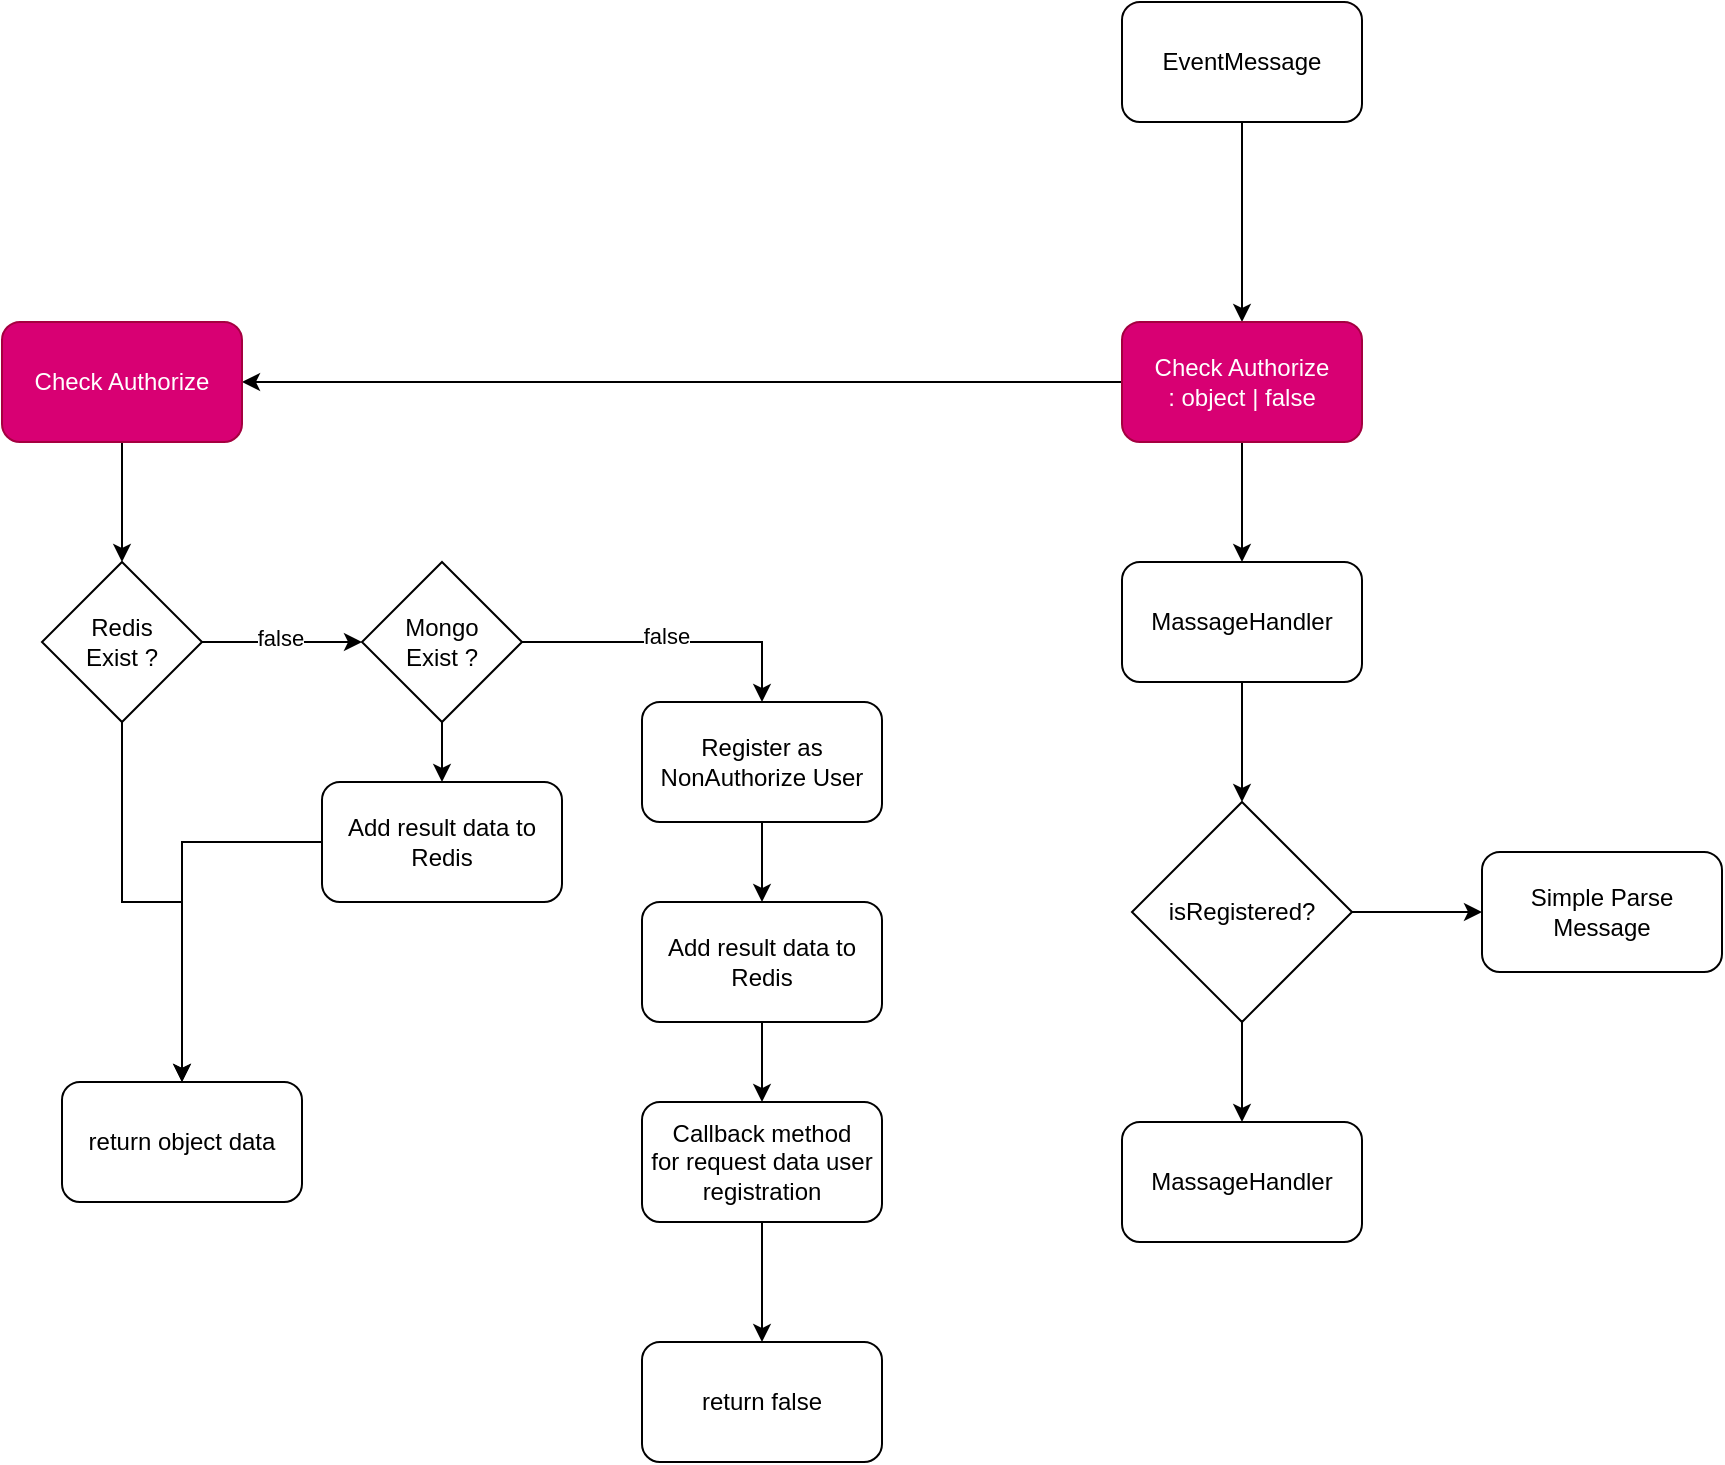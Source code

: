 <mxfile version="14.9.6" type="device"><diagram name="Page-1" id="c7558073-3199-34d8-9f00-42111426c3f3"><mxGraphModel dx="1589" dy="588" grid="1" gridSize="10" guides="1" tooltips="1" connect="1" arrows="1" fold="1" page="1" pageScale="1" pageWidth="826" pageHeight="1169" background="none" math="0" shadow="0"><root><mxCell id="0"/><mxCell id="1" parent="0"/><mxCell id="dHTWsSyQ4e-0byYx2Ip3-98" value="" style="edgeStyle=orthogonalEdgeStyle;rounded=0;orthogonalLoop=1;jettySize=auto;html=1;" edge="1" parent="1" source="dHTWsSyQ4e-0byYx2Ip3-96" target="dHTWsSyQ4e-0byYx2Ip3-97"><mxGeometry relative="1" as="geometry"/></mxCell><mxCell id="dHTWsSyQ4e-0byYx2Ip3-96" value="EventMessage" style="rounded=1;whiteSpace=wrap;html=1;" vertex="1" parent="1"><mxGeometry x="130" y="90" width="120" height="60" as="geometry"/></mxCell><mxCell id="dHTWsSyQ4e-0byYx2Ip3-123" style="edgeStyle=orthogonalEdgeStyle;rounded=0;orthogonalLoop=1;jettySize=auto;html=1;" edge="1" parent="1" source="dHTWsSyQ4e-0byYx2Ip3-97" target="dHTWsSyQ4e-0byYx2Ip3-99"><mxGeometry relative="1" as="geometry"/></mxCell><mxCell id="dHTWsSyQ4e-0byYx2Ip3-127" style="edgeStyle=orthogonalEdgeStyle;rounded=0;orthogonalLoop=1;jettySize=auto;html=1;entryX=0.5;entryY=0;entryDx=0;entryDy=0;" edge="1" parent="1" source="dHTWsSyQ4e-0byYx2Ip3-97" target="dHTWsSyQ4e-0byYx2Ip3-125"><mxGeometry relative="1" as="geometry"/></mxCell><mxCell id="dHTWsSyQ4e-0byYx2Ip3-97" value="Check Authorize&lt;br&gt;: object | false" style="rounded=1;whiteSpace=wrap;html=1;fillColor=#d80073;strokeColor=#A50040;fontColor=#ffffff;" vertex="1" parent="1"><mxGeometry x="130" y="250" width="120" height="60" as="geometry"/></mxCell><mxCell id="dHTWsSyQ4e-0byYx2Ip3-101" value="" style="edgeStyle=orthogonalEdgeStyle;rounded=0;orthogonalLoop=1;jettySize=auto;html=1;entryX=0.5;entryY=0;entryDx=0;entryDy=0;" edge="1" parent="1" source="dHTWsSyQ4e-0byYx2Ip3-99" target="dHTWsSyQ4e-0byYx2Ip3-102"><mxGeometry relative="1" as="geometry"/></mxCell><mxCell id="dHTWsSyQ4e-0byYx2Ip3-99" value="Check Authorize" style="rounded=1;whiteSpace=wrap;html=1;fillColor=#d80073;strokeColor=#A50040;fontColor=#ffffff;" vertex="1" parent="1"><mxGeometry x="-430" y="250" width="120" height="60" as="geometry"/></mxCell><mxCell id="dHTWsSyQ4e-0byYx2Ip3-109" value="" style="edgeStyle=orthogonalEdgeStyle;rounded=0;orthogonalLoop=1;jettySize=auto;html=1;" edge="1" parent="1" source="dHTWsSyQ4e-0byYx2Ip3-100" target="dHTWsSyQ4e-0byYx2Ip3-108"><mxGeometry relative="1" as="geometry"/></mxCell><mxCell id="dHTWsSyQ4e-0byYx2Ip3-100" value="Register as NonAuthorize User" style="rounded=1;whiteSpace=wrap;html=1;" vertex="1" parent="1"><mxGeometry x="-110" y="440" width="120" height="60" as="geometry"/></mxCell><mxCell id="dHTWsSyQ4e-0byYx2Ip3-105" value="" style="edgeStyle=orthogonalEdgeStyle;rounded=0;orthogonalLoop=1;jettySize=auto;html=1;" edge="1" parent="1" source="dHTWsSyQ4e-0byYx2Ip3-102" target="dHTWsSyQ4e-0byYx2Ip3-104"><mxGeometry relative="1" as="geometry"/></mxCell><mxCell id="dHTWsSyQ4e-0byYx2Ip3-106" value="false" style="edgeLabel;html=1;align=center;verticalAlign=middle;resizable=0;points=[];" vertex="1" connectable="0" parent="dHTWsSyQ4e-0byYx2Ip3-105"><mxGeometry x="-0.043" y="2" relative="1" as="geometry"><mxPoint as="offset"/></mxGeometry></mxCell><mxCell id="dHTWsSyQ4e-0byYx2Ip3-122" style="edgeStyle=orthogonalEdgeStyle;rounded=0;orthogonalLoop=1;jettySize=auto;html=1;" edge="1" parent="1" source="dHTWsSyQ4e-0byYx2Ip3-102" target="dHTWsSyQ4e-0byYx2Ip3-117"><mxGeometry relative="1" as="geometry"/></mxCell><mxCell id="dHTWsSyQ4e-0byYx2Ip3-102" value="&lt;span&gt;Redis &lt;br&gt;Exist ?&lt;/span&gt;" style="rhombus;whiteSpace=wrap;html=1;" vertex="1" parent="1"><mxGeometry x="-410" y="370" width="80" height="80" as="geometry"/></mxCell><mxCell id="dHTWsSyQ4e-0byYx2Ip3-107" style="edgeStyle=orthogonalEdgeStyle;rounded=0;orthogonalLoop=1;jettySize=auto;html=1;entryX=0.5;entryY=0;entryDx=0;entryDy=0;" edge="1" parent="1" source="dHTWsSyQ4e-0byYx2Ip3-104" target="dHTWsSyQ4e-0byYx2Ip3-100"><mxGeometry relative="1" as="geometry"/></mxCell><mxCell id="dHTWsSyQ4e-0byYx2Ip3-110" value="false" style="edgeLabel;html=1;align=center;verticalAlign=middle;resizable=0;points=[];" vertex="1" connectable="0" parent="dHTWsSyQ4e-0byYx2Ip3-107"><mxGeometry x="-0.04" y="-1" relative="1" as="geometry"><mxPoint y="-4" as="offset"/></mxGeometry></mxCell><mxCell id="dHTWsSyQ4e-0byYx2Ip3-115" style="edgeStyle=orthogonalEdgeStyle;rounded=0;orthogonalLoop=1;jettySize=auto;html=1;entryX=0.5;entryY=0;entryDx=0;entryDy=0;" edge="1" parent="1" source="dHTWsSyQ4e-0byYx2Ip3-104" target="dHTWsSyQ4e-0byYx2Ip3-114"><mxGeometry relative="1" as="geometry"/></mxCell><mxCell id="dHTWsSyQ4e-0byYx2Ip3-104" value="&lt;span&gt;Mongo &lt;br&gt;Exist ?&lt;/span&gt;" style="rhombus;whiteSpace=wrap;html=1;" vertex="1" parent="1"><mxGeometry x="-250" y="370" width="80" height="80" as="geometry"/></mxCell><mxCell id="dHTWsSyQ4e-0byYx2Ip3-113" value="" style="edgeStyle=orthogonalEdgeStyle;rounded=0;orthogonalLoop=1;jettySize=auto;html=1;" edge="1" parent="1" source="dHTWsSyQ4e-0byYx2Ip3-108" target="dHTWsSyQ4e-0byYx2Ip3-112"><mxGeometry relative="1" as="geometry"/></mxCell><mxCell id="dHTWsSyQ4e-0byYx2Ip3-108" value="Add result data to&lt;br&gt;Redis" style="rounded=1;whiteSpace=wrap;html=1;" vertex="1" parent="1"><mxGeometry x="-110" y="540" width="120" height="60" as="geometry"/></mxCell><mxCell id="dHTWsSyQ4e-0byYx2Ip3-121" value="" style="edgeStyle=orthogonalEdgeStyle;rounded=0;orthogonalLoop=1;jettySize=auto;html=1;" edge="1" parent="1" source="dHTWsSyQ4e-0byYx2Ip3-112" target="dHTWsSyQ4e-0byYx2Ip3-120"><mxGeometry relative="1" as="geometry"/></mxCell><mxCell id="dHTWsSyQ4e-0byYx2Ip3-112" value="Callback method&lt;br&gt;for request data user registration" style="rounded=1;whiteSpace=wrap;html=1;" vertex="1" parent="1"><mxGeometry x="-110" y="640" width="120" height="60" as="geometry"/></mxCell><mxCell id="dHTWsSyQ4e-0byYx2Ip3-119" style="edgeStyle=orthogonalEdgeStyle;rounded=0;orthogonalLoop=1;jettySize=auto;html=1;entryX=0.5;entryY=0;entryDx=0;entryDy=0;" edge="1" parent="1" source="dHTWsSyQ4e-0byYx2Ip3-114" target="dHTWsSyQ4e-0byYx2Ip3-117"><mxGeometry relative="1" as="geometry"/></mxCell><mxCell id="dHTWsSyQ4e-0byYx2Ip3-114" value="Add result data to&lt;br&gt;Redis" style="rounded=1;whiteSpace=wrap;html=1;" vertex="1" parent="1"><mxGeometry x="-270" y="480" width="120" height="60" as="geometry"/></mxCell><mxCell id="dHTWsSyQ4e-0byYx2Ip3-117" value="return object data" style="rounded=1;whiteSpace=wrap;html=1;" vertex="1" parent="1"><mxGeometry x="-400" y="630" width="120" height="60" as="geometry"/></mxCell><mxCell id="dHTWsSyQ4e-0byYx2Ip3-120" value="return false" style="rounded=1;whiteSpace=wrap;html=1;" vertex="1" parent="1"><mxGeometry x="-110" y="760" width="120" height="60" as="geometry"/></mxCell><mxCell id="dHTWsSyQ4e-0byYx2Ip3-129" value="" style="edgeStyle=orthogonalEdgeStyle;rounded=0;orthogonalLoop=1;jettySize=auto;html=1;entryX=0.5;entryY=0;entryDx=0;entryDy=0;" edge="1" parent="1" source="dHTWsSyQ4e-0byYx2Ip3-125" target="dHTWsSyQ4e-0byYx2Ip3-130"><mxGeometry relative="1" as="geometry"><mxPoint x="200" y="500" as="targetPoint"/></mxGeometry></mxCell><mxCell id="dHTWsSyQ4e-0byYx2Ip3-125" value="MassageHandler" style="rounded=1;whiteSpace=wrap;html=1;" vertex="1" parent="1"><mxGeometry x="130" y="370" width="120" height="60" as="geometry"/></mxCell><mxCell id="dHTWsSyQ4e-0byYx2Ip3-132" style="edgeStyle=orthogonalEdgeStyle;rounded=0;orthogonalLoop=1;jettySize=auto;html=1;entryX=0.5;entryY=0;entryDx=0;entryDy=0;" edge="1" parent="1" source="dHTWsSyQ4e-0byYx2Ip3-130" target="dHTWsSyQ4e-0byYx2Ip3-131"><mxGeometry relative="1" as="geometry"/></mxCell><mxCell id="dHTWsSyQ4e-0byYx2Ip3-134" style="edgeStyle=orthogonalEdgeStyle;rounded=0;orthogonalLoop=1;jettySize=auto;html=1;entryX=0;entryY=0.5;entryDx=0;entryDy=0;" edge="1" parent="1" source="dHTWsSyQ4e-0byYx2Ip3-130" target="dHTWsSyQ4e-0byYx2Ip3-133"><mxGeometry relative="1" as="geometry"/></mxCell><mxCell id="dHTWsSyQ4e-0byYx2Ip3-130" value="isRegistered?" style="rhombus;whiteSpace=wrap;html=1;" vertex="1" parent="1"><mxGeometry x="135" y="490" width="110" height="110" as="geometry"/></mxCell><mxCell id="dHTWsSyQ4e-0byYx2Ip3-131" value="MassageHandler" style="rounded=1;whiteSpace=wrap;html=1;" vertex="1" parent="1"><mxGeometry x="130" y="650" width="120" height="60" as="geometry"/></mxCell><mxCell id="dHTWsSyQ4e-0byYx2Ip3-133" value="Simple Parse Message" style="rounded=1;whiteSpace=wrap;html=1;" vertex="1" parent="1"><mxGeometry x="310" y="515" width="120" height="60" as="geometry"/></mxCell></root></mxGraphModel></diagram></mxfile>